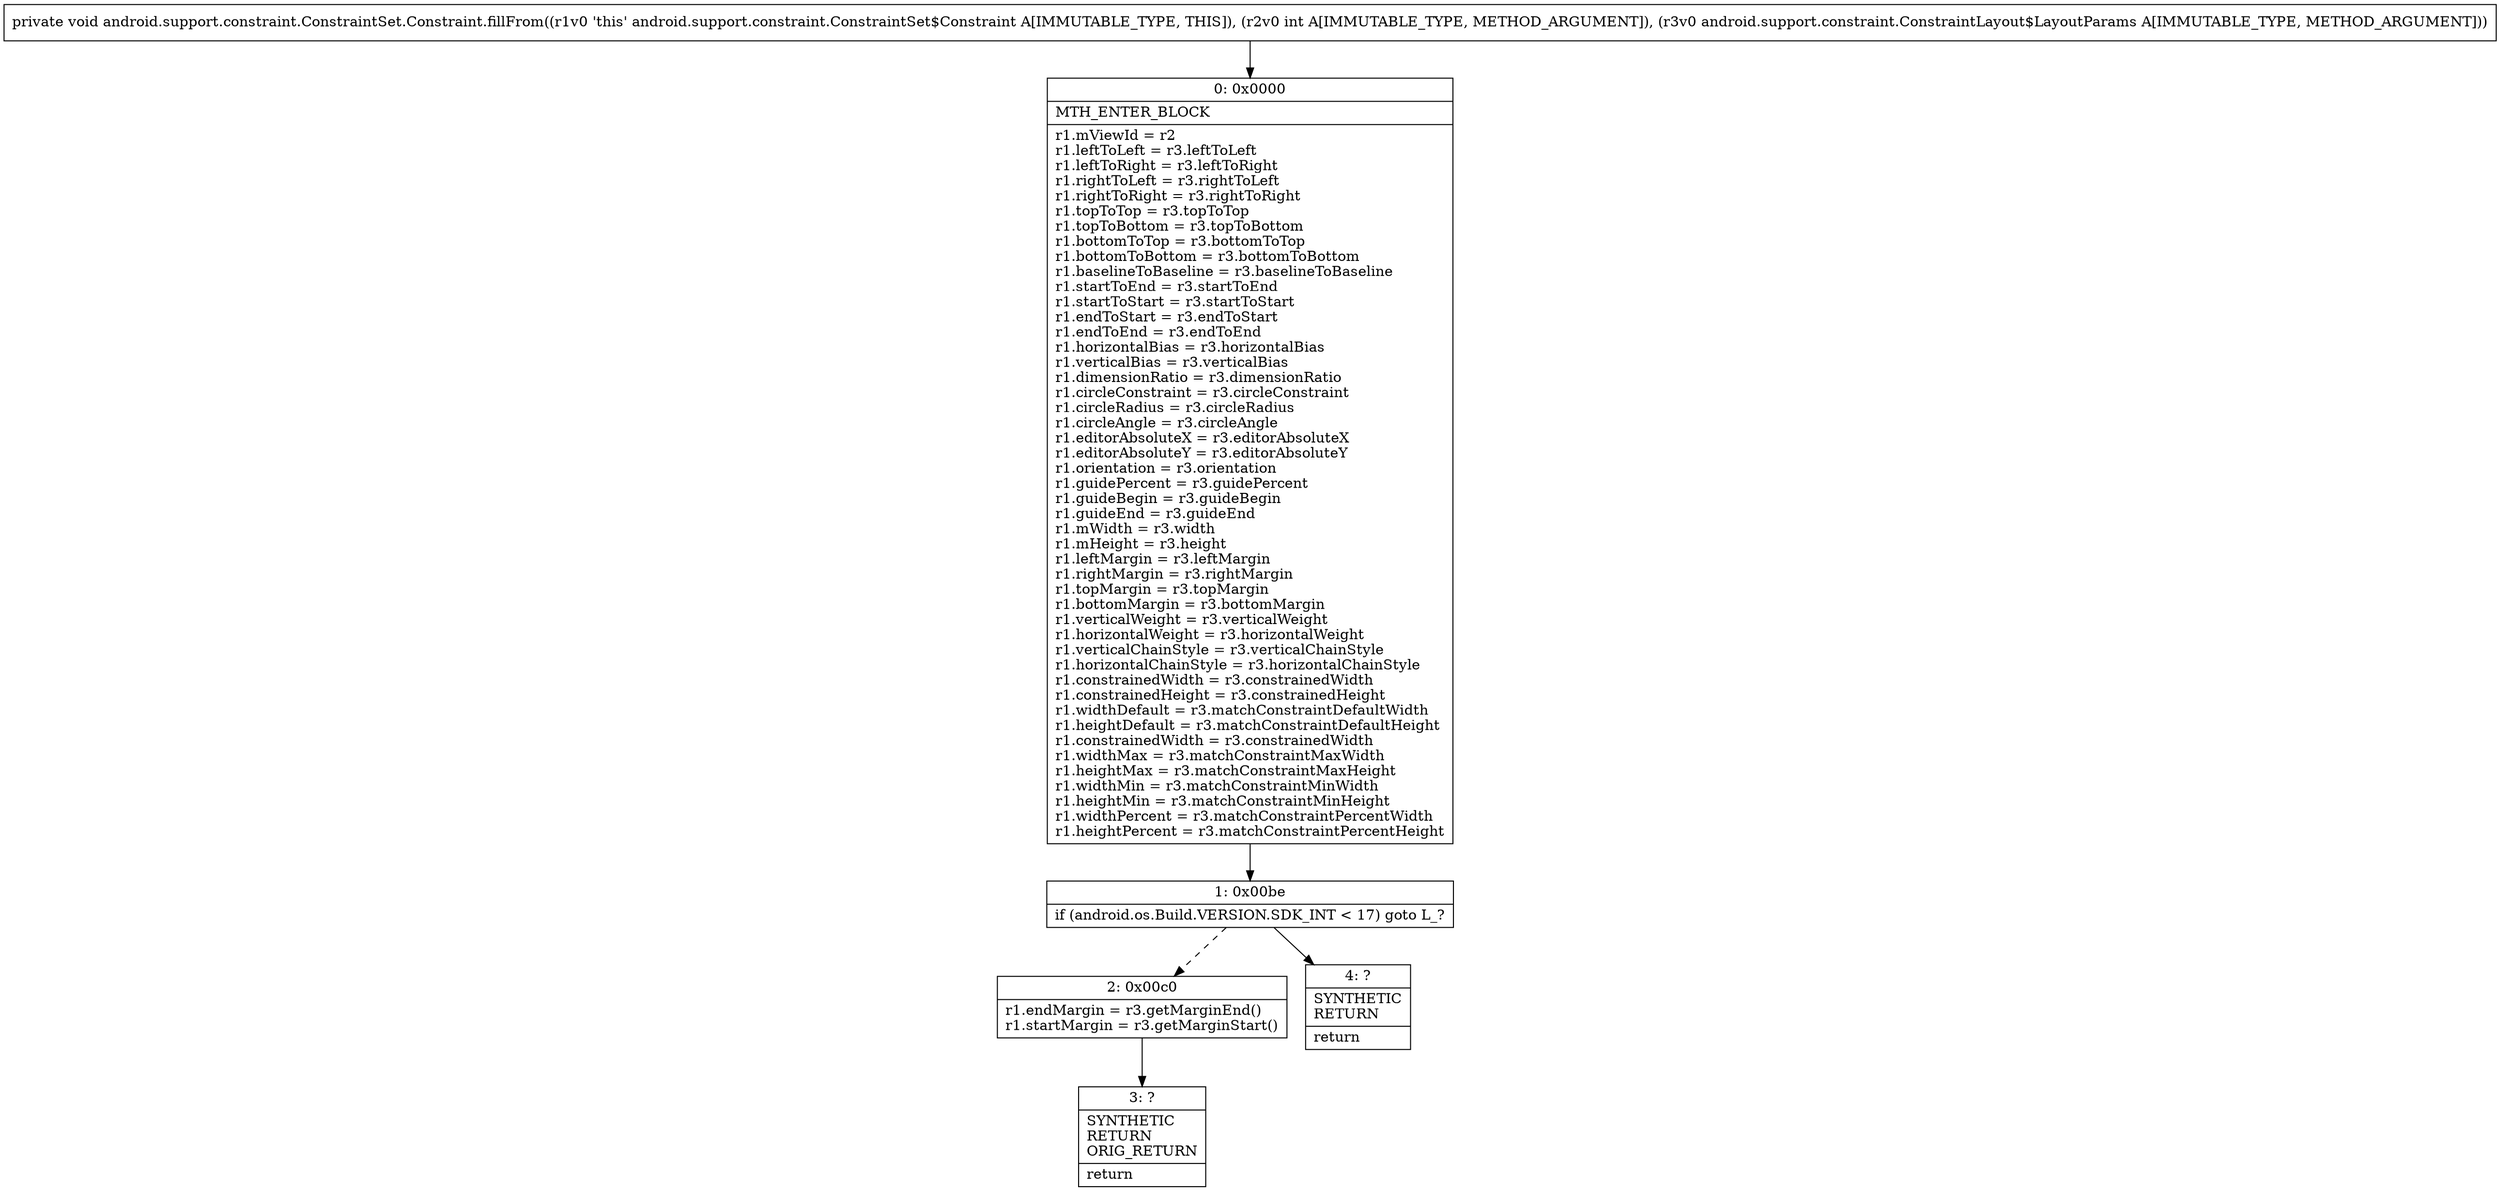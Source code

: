 digraph "CFG forandroid.support.constraint.ConstraintSet.Constraint.fillFrom(ILandroid\/support\/constraint\/ConstraintLayout$LayoutParams;)V" {
Node_0 [shape=record,label="{0\:\ 0x0000|MTH_ENTER_BLOCK\l|r1.mViewId = r2\lr1.leftToLeft = r3.leftToLeft\lr1.leftToRight = r3.leftToRight\lr1.rightToLeft = r3.rightToLeft\lr1.rightToRight = r3.rightToRight\lr1.topToTop = r3.topToTop\lr1.topToBottom = r3.topToBottom\lr1.bottomToTop = r3.bottomToTop\lr1.bottomToBottom = r3.bottomToBottom\lr1.baselineToBaseline = r3.baselineToBaseline\lr1.startToEnd = r3.startToEnd\lr1.startToStart = r3.startToStart\lr1.endToStart = r3.endToStart\lr1.endToEnd = r3.endToEnd\lr1.horizontalBias = r3.horizontalBias\lr1.verticalBias = r3.verticalBias\lr1.dimensionRatio = r3.dimensionRatio\lr1.circleConstraint = r3.circleConstraint\lr1.circleRadius = r3.circleRadius\lr1.circleAngle = r3.circleAngle\lr1.editorAbsoluteX = r3.editorAbsoluteX\lr1.editorAbsoluteY = r3.editorAbsoluteY\lr1.orientation = r3.orientation\lr1.guidePercent = r3.guidePercent\lr1.guideBegin = r3.guideBegin\lr1.guideEnd = r3.guideEnd\lr1.mWidth = r3.width\lr1.mHeight = r3.height\lr1.leftMargin = r3.leftMargin\lr1.rightMargin = r3.rightMargin\lr1.topMargin = r3.topMargin\lr1.bottomMargin = r3.bottomMargin\lr1.verticalWeight = r3.verticalWeight\lr1.horizontalWeight = r3.horizontalWeight\lr1.verticalChainStyle = r3.verticalChainStyle\lr1.horizontalChainStyle = r3.horizontalChainStyle\lr1.constrainedWidth = r3.constrainedWidth\lr1.constrainedHeight = r3.constrainedHeight\lr1.widthDefault = r3.matchConstraintDefaultWidth\lr1.heightDefault = r3.matchConstraintDefaultHeight\lr1.constrainedWidth = r3.constrainedWidth\lr1.widthMax = r3.matchConstraintMaxWidth\lr1.heightMax = r3.matchConstraintMaxHeight\lr1.widthMin = r3.matchConstraintMinWidth\lr1.heightMin = r3.matchConstraintMinHeight\lr1.widthPercent = r3.matchConstraintPercentWidth\lr1.heightPercent = r3.matchConstraintPercentHeight\l}"];
Node_1 [shape=record,label="{1\:\ 0x00be|if (android.os.Build.VERSION.SDK_INT \< 17) goto L_?\l}"];
Node_2 [shape=record,label="{2\:\ 0x00c0|r1.endMargin = r3.getMarginEnd()\lr1.startMargin = r3.getMarginStart()\l}"];
Node_3 [shape=record,label="{3\:\ ?|SYNTHETIC\lRETURN\lORIG_RETURN\l|return\l}"];
Node_4 [shape=record,label="{4\:\ ?|SYNTHETIC\lRETURN\l|return\l}"];
MethodNode[shape=record,label="{private void android.support.constraint.ConstraintSet.Constraint.fillFrom((r1v0 'this' android.support.constraint.ConstraintSet$Constraint A[IMMUTABLE_TYPE, THIS]), (r2v0 int A[IMMUTABLE_TYPE, METHOD_ARGUMENT]), (r3v0 android.support.constraint.ConstraintLayout$LayoutParams A[IMMUTABLE_TYPE, METHOD_ARGUMENT])) }"];
MethodNode -> Node_0;
Node_0 -> Node_1;
Node_1 -> Node_2[style=dashed];
Node_1 -> Node_4;
Node_2 -> Node_3;
}

